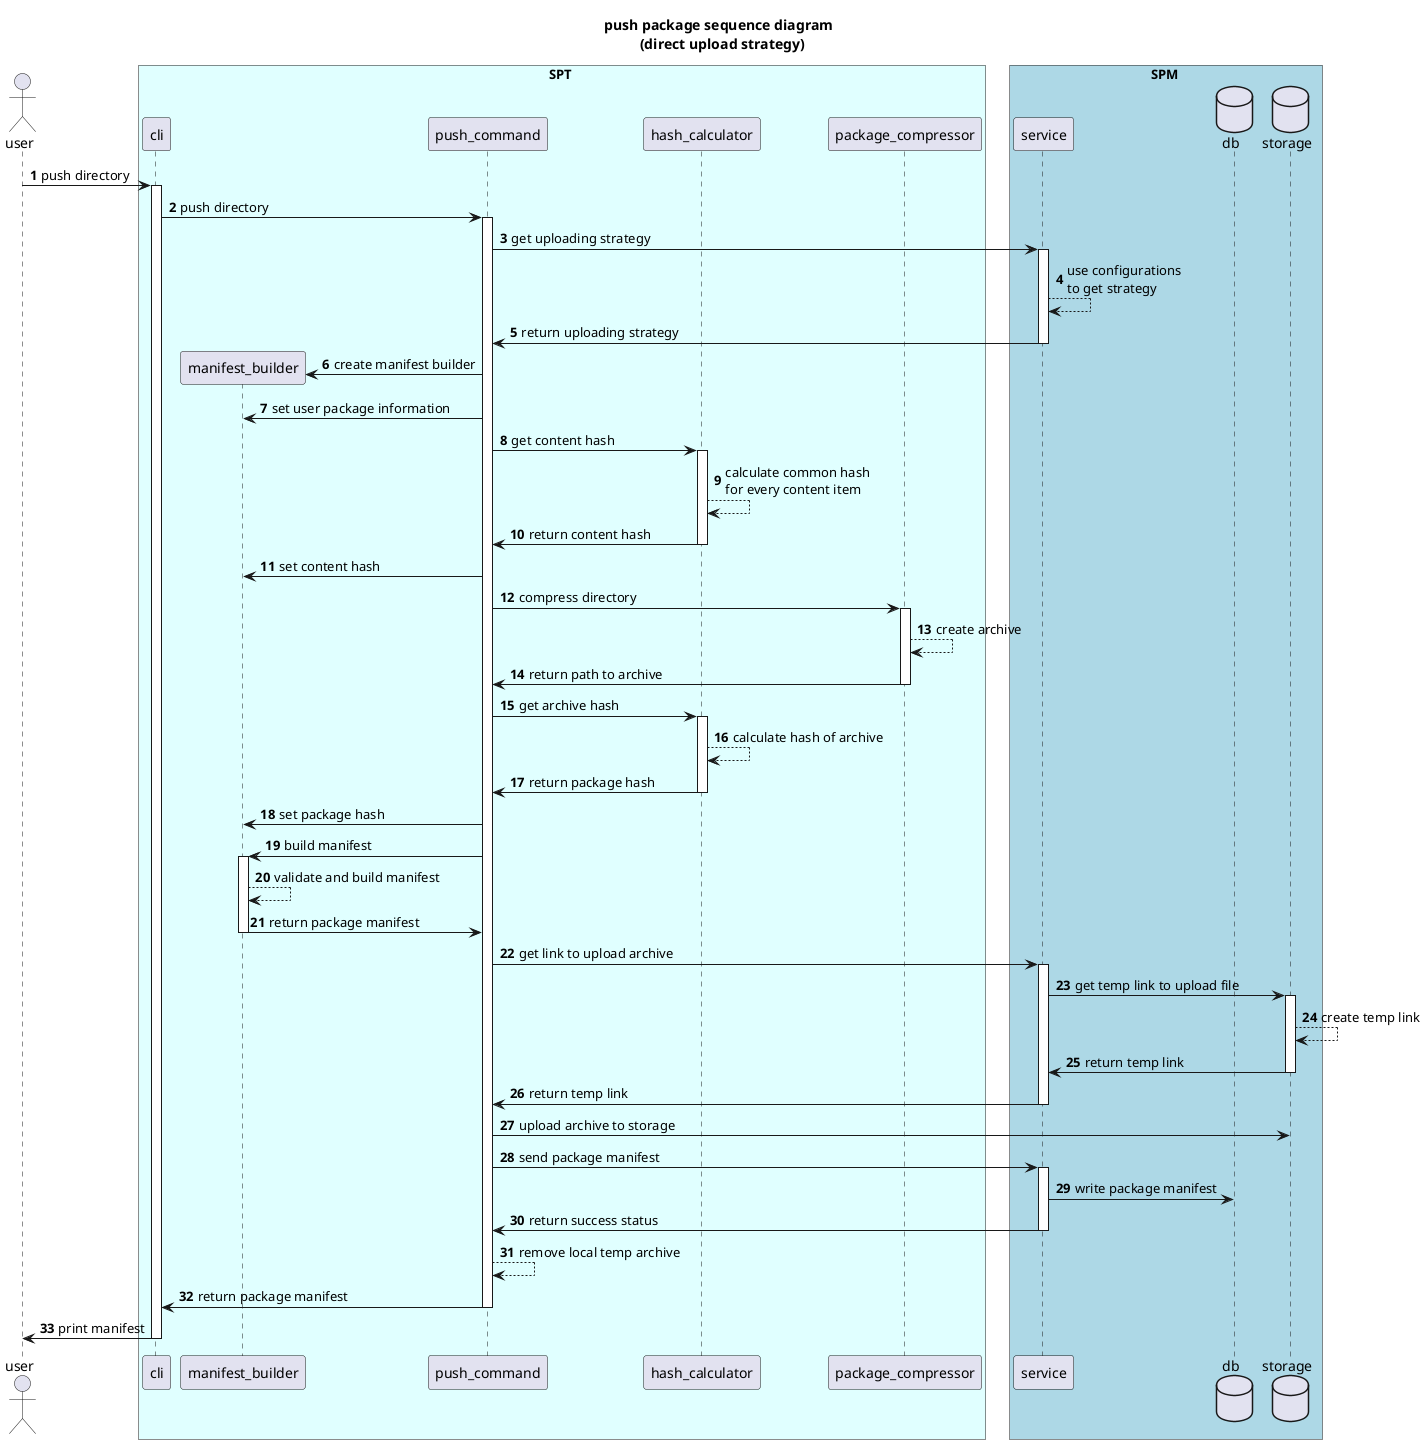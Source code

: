 ﻿@startuml

autonumber

title push package sequence diagram \n (direct upload strategy) 

actor user

box SPT #lightcyan
    participant cli
    participant manifest_builder
    participant push_command
    participant hash_calculator
    participant package_compressor
end box

box SPM #lightblue
    participant service
    database db
    database storage
end box

user -> cli: push directory
activate cli
cli -> push_command: push directory
activate push_command
push_command -> service: get uploading strategy
activate service
service --> service: use configurations\nto get strategy
push_command <- service: return uploading strategy
deactivate service
create manifest_builder
push_command -> manifest_builder: create manifest builder
push_command -> manifest_builder: set user package information
 
push_command -> hash_calculator: get content hash
activate hash_calculator
hash_calculator --> hash_calculator: calculate common hash\nfor every content item
push_command <- hash_calculator: return content hash
deactivate hash_calculator
push_command -> manifest_builder: set content hash

push_command -> package_compressor: compress directory
activate package_compressor
package_compressor --> package_compressor: create archive
push_command <- package_compressor: return path to archive
deactivate package_compressor
push_command -> hash_calculator: get archive hash
activate hash_calculator
hash_calculator --> hash_calculator: calculate hash of archive
push_command <- hash_calculator: return package hash
deactivate hash_calculator
push_command -> manifest_builder: set package hash
push_command -> manifest_builder: build manifest
activate manifest_builder
manifest_builder --> manifest_builder: validate and build manifest
push_command <- manifest_builder: return package manifest
deactivate manifest_builder

push_command -> service: get link to upload archive
activate service
service -> storage: get temp link to upload file
activate storage
storage --> storage: create temp link
service <- storage: return temp link
deactivate storage
push_command <- service: return temp link
deactivate service
push_command -> storage: upload archive to storage
deactivate storage


push_command -> service: send package manifest
activate service
service -> db: write package manifest  
push_command <- service: return success status
deactivate service
push_command --> push_command: remove local temp archive
cli <- push_command: return package manifest
deactivate push_command
user <- cli: print manifest
deactivate cli

@enduml